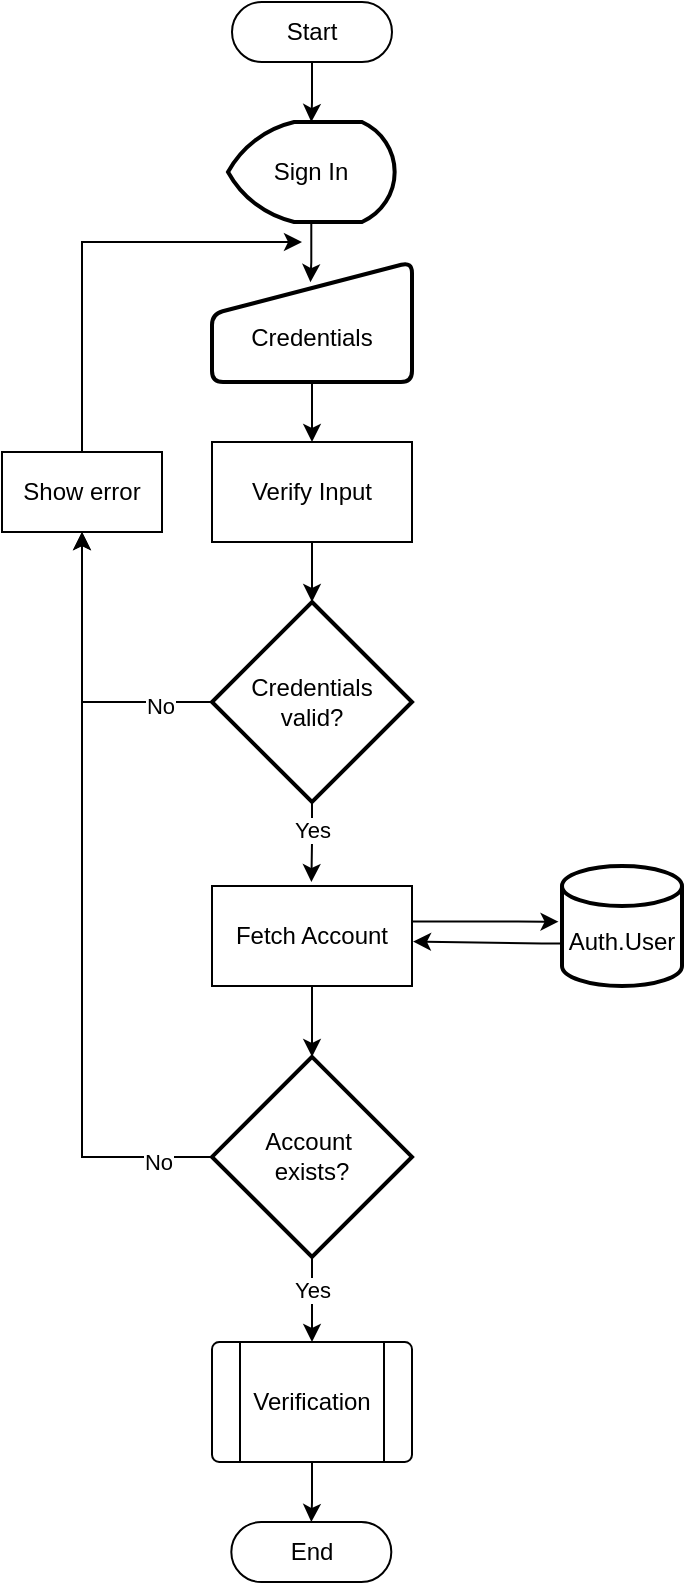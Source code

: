 <mxfile version="26.2.14">
  <diagram name="Page-1" id="FwzL7yrmfEg8zIcOisd6">
    <mxGraphModel dx="1431" dy="958" grid="1" gridSize="10" guides="1" tooltips="1" connect="1" arrows="1" fold="1" page="1" pageScale="1" pageWidth="850" pageHeight="1100" math="0" shadow="0">
      <root>
        <mxCell id="0" />
        <mxCell id="1" parent="0" />
        <mxCell id="Z7YAl0fgNDEFoZv5XASM-1" value="Start" style="html=1;dashed=0;whiteSpace=wrap;shape=mxgraph.dfd.start" vertex="1" parent="1">
          <mxGeometry x="385" y="60" width="80" height="30" as="geometry" />
        </mxCell>
        <mxCell id="Z7YAl0fgNDEFoZv5XASM-2" value="Sign In" style="strokeWidth=2;html=1;shape=mxgraph.flowchart.display;whiteSpace=wrap;" vertex="1" parent="1">
          <mxGeometry x="383" y="120" width="83.33" height="50" as="geometry" />
        </mxCell>
        <mxCell id="Z7YAl0fgNDEFoZv5XASM-3" style="edgeStyle=orthogonalEdgeStyle;rounded=0;orthogonalLoop=1;jettySize=auto;html=1;entryX=0.5;entryY=0;entryDx=0;entryDy=0;entryPerimeter=0;" edge="1" parent="1" source="Z7YAl0fgNDEFoZv5XASM-1" target="Z7YAl0fgNDEFoZv5XASM-2">
          <mxGeometry relative="1" as="geometry" />
        </mxCell>
        <mxCell id="Z7YAl0fgNDEFoZv5XASM-11" style="edgeStyle=orthogonalEdgeStyle;rounded=0;orthogonalLoop=1;jettySize=auto;html=1;" edge="1" parent="1" source="Z7YAl0fgNDEFoZv5XASM-8" target="Z7YAl0fgNDEFoZv5XASM-10">
          <mxGeometry relative="1" as="geometry" />
        </mxCell>
        <mxCell id="Z7YAl0fgNDEFoZv5XASM-8" value="&lt;div&gt;&lt;br&gt;&lt;/div&gt;&lt;div&gt;Credentials&lt;/div&gt;" style="html=1;strokeWidth=2;shape=manualInput;whiteSpace=wrap;rounded=1;size=26;arcSize=11;" vertex="1" parent="1">
          <mxGeometry x="375" y="190" width="100" height="60" as="geometry" />
        </mxCell>
        <mxCell id="Z7YAl0fgNDEFoZv5XASM-9" style="edgeStyle=orthogonalEdgeStyle;rounded=0;orthogonalLoop=1;jettySize=auto;html=1;entryX=0.492;entryY=0.168;entryDx=0;entryDy=0;entryPerimeter=0;" edge="1" parent="1" source="Z7YAl0fgNDEFoZv5XASM-2" target="Z7YAl0fgNDEFoZv5XASM-8">
          <mxGeometry relative="1" as="geometry" />
        </mxCell>
        <mxCell id="Z7YAl0fgNDEFoZv5XASM-10" value="Verify Input" style="html=1;dashed=0;whiteSpace=wrap;" vertex="1" parent="1">
          <mxGeometry x="375" y="280" width="100" height="50" as="geometry" />
        </mxCell>
        <mxCell id="Z7YAl0fgNDEFoZv5XASM-21" style="edgeStyle=orthogonalEdgeStyle;rounded=0;orthogonalLoop=1;jettySize=auto;html=1;" edge="1" parent="1" source="Z7YAl0fgNDEFoZv5XASM-12">
          <mxGeometry relative="1" as="geometry">
            <mxPoint x="424.697" y="500" as="targetPoint" />
          </mxGeometry>
        </mxCell>
        <mxCell id="Z7YAl0fgNDEFoZv5XASM-35" value="Yes" style="edgeLabel;html=1;align=center;verticalAlign=middle;resizable=0;points=[];" vertex="1" connectable="0" parent="Z7YAl0fgNDEFoZv5XASM-21">
          <mxGeometry x="-0.32" relative="1" as="geometry">
            <mxPoint as="offset" />
          </mxGeometry>
        </mxCell>
        <mxCell id="Z7YAl0fgNDEFoZv5XASM-26" style="edgeStyle=orthogonalEdgeStyle;rounded=0;orthogonalLoop=1;jettySize=auto;html=1;entryX=0.5;entryY=1;entryDx=0;entryDy=0;" edge="1" parent="1" source="Z7YAl0fgNDEFoZv5XASM-12" target="Z7YAl0fgNDEFoZv5XASM-25">
          <mxGeometry relative="1" as="geometry" />
        </mxCell>
        <mxCell id="Z7YAl0fgNDEFoZv5XASM-42" value="No" style="edgeLabel;html=1;align=center;verticalAlign=middle;resizable=0;points=[];" vertex="1" connectable="0" parent="Z7YAl0fgNDEFoZv5XASM-26">
          <mxGeometry x="-0.644" y="2" relative="1" as="geometry">
            <mxPoint as="offset" />
          </mxGeometry>
        </mxCell>
        <mxCell id="Z7YAl0fgNDEFoZv5XASM-12" value="Credentials&lt;div&gt;valid?&lt;/div&gt;" style="strokeWidth=2;html=1;shape=mxgraph.flowchart.decision;whiteSpace=wrap;" vertex="1" parent="1">
          <mxGeometry x="375" y="360" width="100" height="100" as="geometry" />
        </mxCell>
        <mxCell id="Z7YAl0fgNDEFoZv5XASM-14" style="edgeStyle=orthogonalEdgeStyle;rounded=0;orthogonalLoop=1;jettySize=auto;html=1;entryX=0.5;entryY=0;entryDx=0;entryDy=0;entryPerimeter=0;" edge="1" parent="1" source="Z7YAl0fgNDEFoZv5XASM-10" target="Z7YAl0fgNDEFoZv5XASM-12">
          <mxGeometry relative="1" as="geometry" />
        </mxCell>
        <mxCell id="Z7YAl0fgNDEFoZv5XASM-27" style="edgeStyle=orthogonalEdgeStyle;rounded=0;orthogonalLoop=1;jettySize=auto;html=1;exitX=0.5;exitY=0;exitDx=0;exitDy=0;" edge="1" parent="1" source="Z7YAl0fgNDEFoZv5XASM-25">
          <mxGeometry relative="1" as="geometry">
            <mxPoint x="420" y="180" as="targetPoint" />
            <Array as="points">
              <mxPoint x="310" y="180" />
            </Array>
          </mxGeometry>
        </mxCell>
        <mxCell id="Z7YAl0fgNDEFoZv5XASM-25" value="Show error" style="html=1;dashed=0;whiteSpace=wrap;" vertex="1" parent="1">
          <mxGeometry x="270" y="285" width="80" height="40" as="geometry" />
        </mxCell>
        <mxCell id="Z7YAl0fgNDEFoZv5XASM-30" style="edgeStyle=orthogonalEdgeStyle;rounded=0;orthogonalLoop=1;jettySize=auto;html=1;entryX=0.5;entryY=0.5;entryDx=0;entryDy=-15;entryPerimeter=0;" edge="1" parent="1" target="Z7YAl0fgNDEFoZv5XASM-29">
          <mxGeometry relative="1" as="geometry">
            <mxPoint x="424.697" y="560" as="sourcePoint" />
          </mxGeometry>
        </mxCell>
        <mxCell id="Z7YAl0fgNDEFoZv5XASM-32" value="" style="verticalLabelPosition=bottom;verticalAlign=top;html=1;shape=process;whiteSpace=wrap;rounded=1;size=0.14;arcSize=6;" vertex="1" parent="1">
          <mxGeometry x="375" y="730" width="100" height="60" as="geometry" />
        </mxCell>
        <mxCell id="Z7YAl0fgNDEFoZv5XASM-33" value="Verification" style="text;html=1;align=center;verticalAlign=middle;whiteSpace=wrap;rounded=0;" vertex="1" parent="1">
          <mxGeometry x="395.34" y="745" width="60" height="30" as="geometry" />
        </mxCell>
        <mxCell id="Z7YAl0fgNDEFoZv5XASM-34" value="End" style="html=1;dashed=0;whiteSpace=wrap;shape=mxgraph.dfd.start" vertex="1" parent="1">
          <mxGeometry x="384.66" y="820" width="80" height="30" as="geometry" />
        </mxCell>
        <mxCell id="Z7YAl0fgNDEFoZv5XASM-36" value="Fetch Account" style="html=1;dashed=0;whiteSpace=wrap;" vertex="1" parent="1">
          <mxGeometry x="375" y="502" width="100" height="50" as="geometry" />
        </mxCell>
        <mxCell id="Z7YAl0fgNDEFoZv5XASM-37" value="&lt;div&gt;&lt;br&gt;&lt;/div&gt;Auth.User" style="strokeWidth=2;html=1;shape=mxgraph.flowchart.database;whiteSpace=wrap;" vertex="1" parent="1">
          <mxGeometry x="550" y="492" width="60" height="60" as="geometry" />
        </mxCell>
        <mxCell id="Z7YAl0fgNDEFoZv5XASM-38" style="edgeStyle=orthogonalEdgeStyle;rounded=0;orthogonalLoop=1;jettySize=auto;html=1;entryX=-0.029;entryY=0.464;entryDx=0;entryDy=0;entryPerimeter=0;" edge="1" parent="1" source="Z7YAl0fgNDEFoZv5XASM-36" target="Z7YAl0fgNDEFoZv5XASM-37">
          <mxGeometry relative="1" as="geometry">
            <mxPoint x="570" y="540" as="targetPoint" />
            <Array as="points">
              <mxPoint x="528" y="520" />
            </Array>
          </mxGeometry>
        </mxCell>
        <mxCell id="Z7YAl0fgNDEFoZv5XASM-41" style="edgeStyle=orthogonalEdgeStyle;rounded=0;orthogonalLoop=1;jettySize=auto;html=1;exitX=0.01;exitY=0.645;exitDx=0;exitDy=0;exitPerimeter=0;entryX=1.005;entryY=0.555;entryDx=0;entryDy=0;entryPerimeter=0;" edge="1" parent="1" source="Z7YAl0fgNDEFoZv5XASM-37" target="Z7YAl0fgNDEFoZv5XASM-36">
          <mxGeometry relative="1" as="geometry">
            <mxPoint x="480" y="530" as="targetPoint" />
            <Array as="points">
              <mxPoint x="540" y="531" />
            </Array>
          </mxGeometry>
        </mxCell>
        <mxCell id="Z7YAl0fgNDEFoZv5XASM-46" style="edgeStyle=orthogonalEdgeStyle;rounded=0;orthogonalLoop=1;jettySize=auto;html=1;" edge="1" parent="1" source="Z7YAl0fgNDEFoZv5XASM-43" target="Z7YAl0fgNDEFoZv5XASM-32">
          <mxGeometry relative="1" as="geometry" />
        </mxCell>
        <mxCell id="Z7YAl0fgNDEFoZv5XASM-48" value="Yes" style="edgeLabel;html=1;align=center;verticalAlign=middle;resizable=0;points=[];" vertex="1" connectable="0" parent="Z7YAl0fgNDEFoZv5XASM-46">
          <mxGeometry x="-0.231" relative="1" as="geometry">
            <mxPoint as="offset" />
          </mxGeometry>
        </mxCell>
        <mxCell id="Z7YAl0fgNDEFoZv5XASM-50" style="edgeStyle=orthogonalEdgeStyle;rounded=0;orthogonalLoop=1;jettySize=auto;html=1;entryX=0.5;entryY=1;entryDx=0;entryDy=0;" edge="1" parent="1" source="Z7YAl0fgNDEFoZv5XASM-43" target="Z7YAl0fgNDEFoZv5XASM-25">
          <mxGeometry relative="1" as="geometry" />
        </mxCell>
        <mxCell id="Z7YAl0fgNDEFoZv5XASM-51" value="No" style="edgeLabel;html=1;align=center;verticalAlign=middle;resizable=0;points=[];" vertex="1" connectable="0" parent="Z7YAl0fgNDEFoZv5XASM-50">
          <mxGeometry x="-0.856" y="2" relative="1" as="geometry">
            <mxPoint as="offset" />
          </mxGeometry>
        </mxCell>
        <mxCell id="Z7YAl0fgNDEFoZv5XASM-43" value="Account&amp;nbsp;&lt;div&gt;exists?&lt;/div&gt;" style="strokeWidth=2;html=1;shape=mxgraph.flowchart.decision;whiteSpace=wrap;" vertex="1" parent="1">
          <mxGeometry x="375" y="587.45" width="100" height="100" as="geometry" />
        </mxCell>
        <mxCell id="Z7YAl0fgNDEFoZv5XASM-44" style="edgeStyle=orthogonalEdgeStyle;rounded=0;orthogonalLoop=1;jettySize=auto;html=1;entryX=0.5;entryY=0;entryDx=0;entryDy=0;entryPerimeter=0;" edge="1" parent="1" source="Z7YAl0fgNDEFoZv5XASM-36" target="Z7YAl0fgNDEFoZv5XASM-43">
          <mxGeometry relative="1" as="geometry" />
        </mxCell>
        <mxCell id="Z7YAl0fgNDEFoZv5XASM-49" style="edgeStyle=orthogonalEdgeStyle;rounded=0;orthogonalLoop=1;jettySize=auto;html=1;entryX=0.5;entryY=0.5;entryDx=0;entryDy=-15;entryPerimeter=0;" edge="1" parent="1" source="Z7YAl0fgNDEFoZv5XASM-32" target="Z7YAl0fgNDEFoZv5XASM-34">
          <mxGeometry relative="1" as="geometry" />
        </mxCell>
      </root>
    </mxGraphModel>
  </diagram>
</mxfile>
